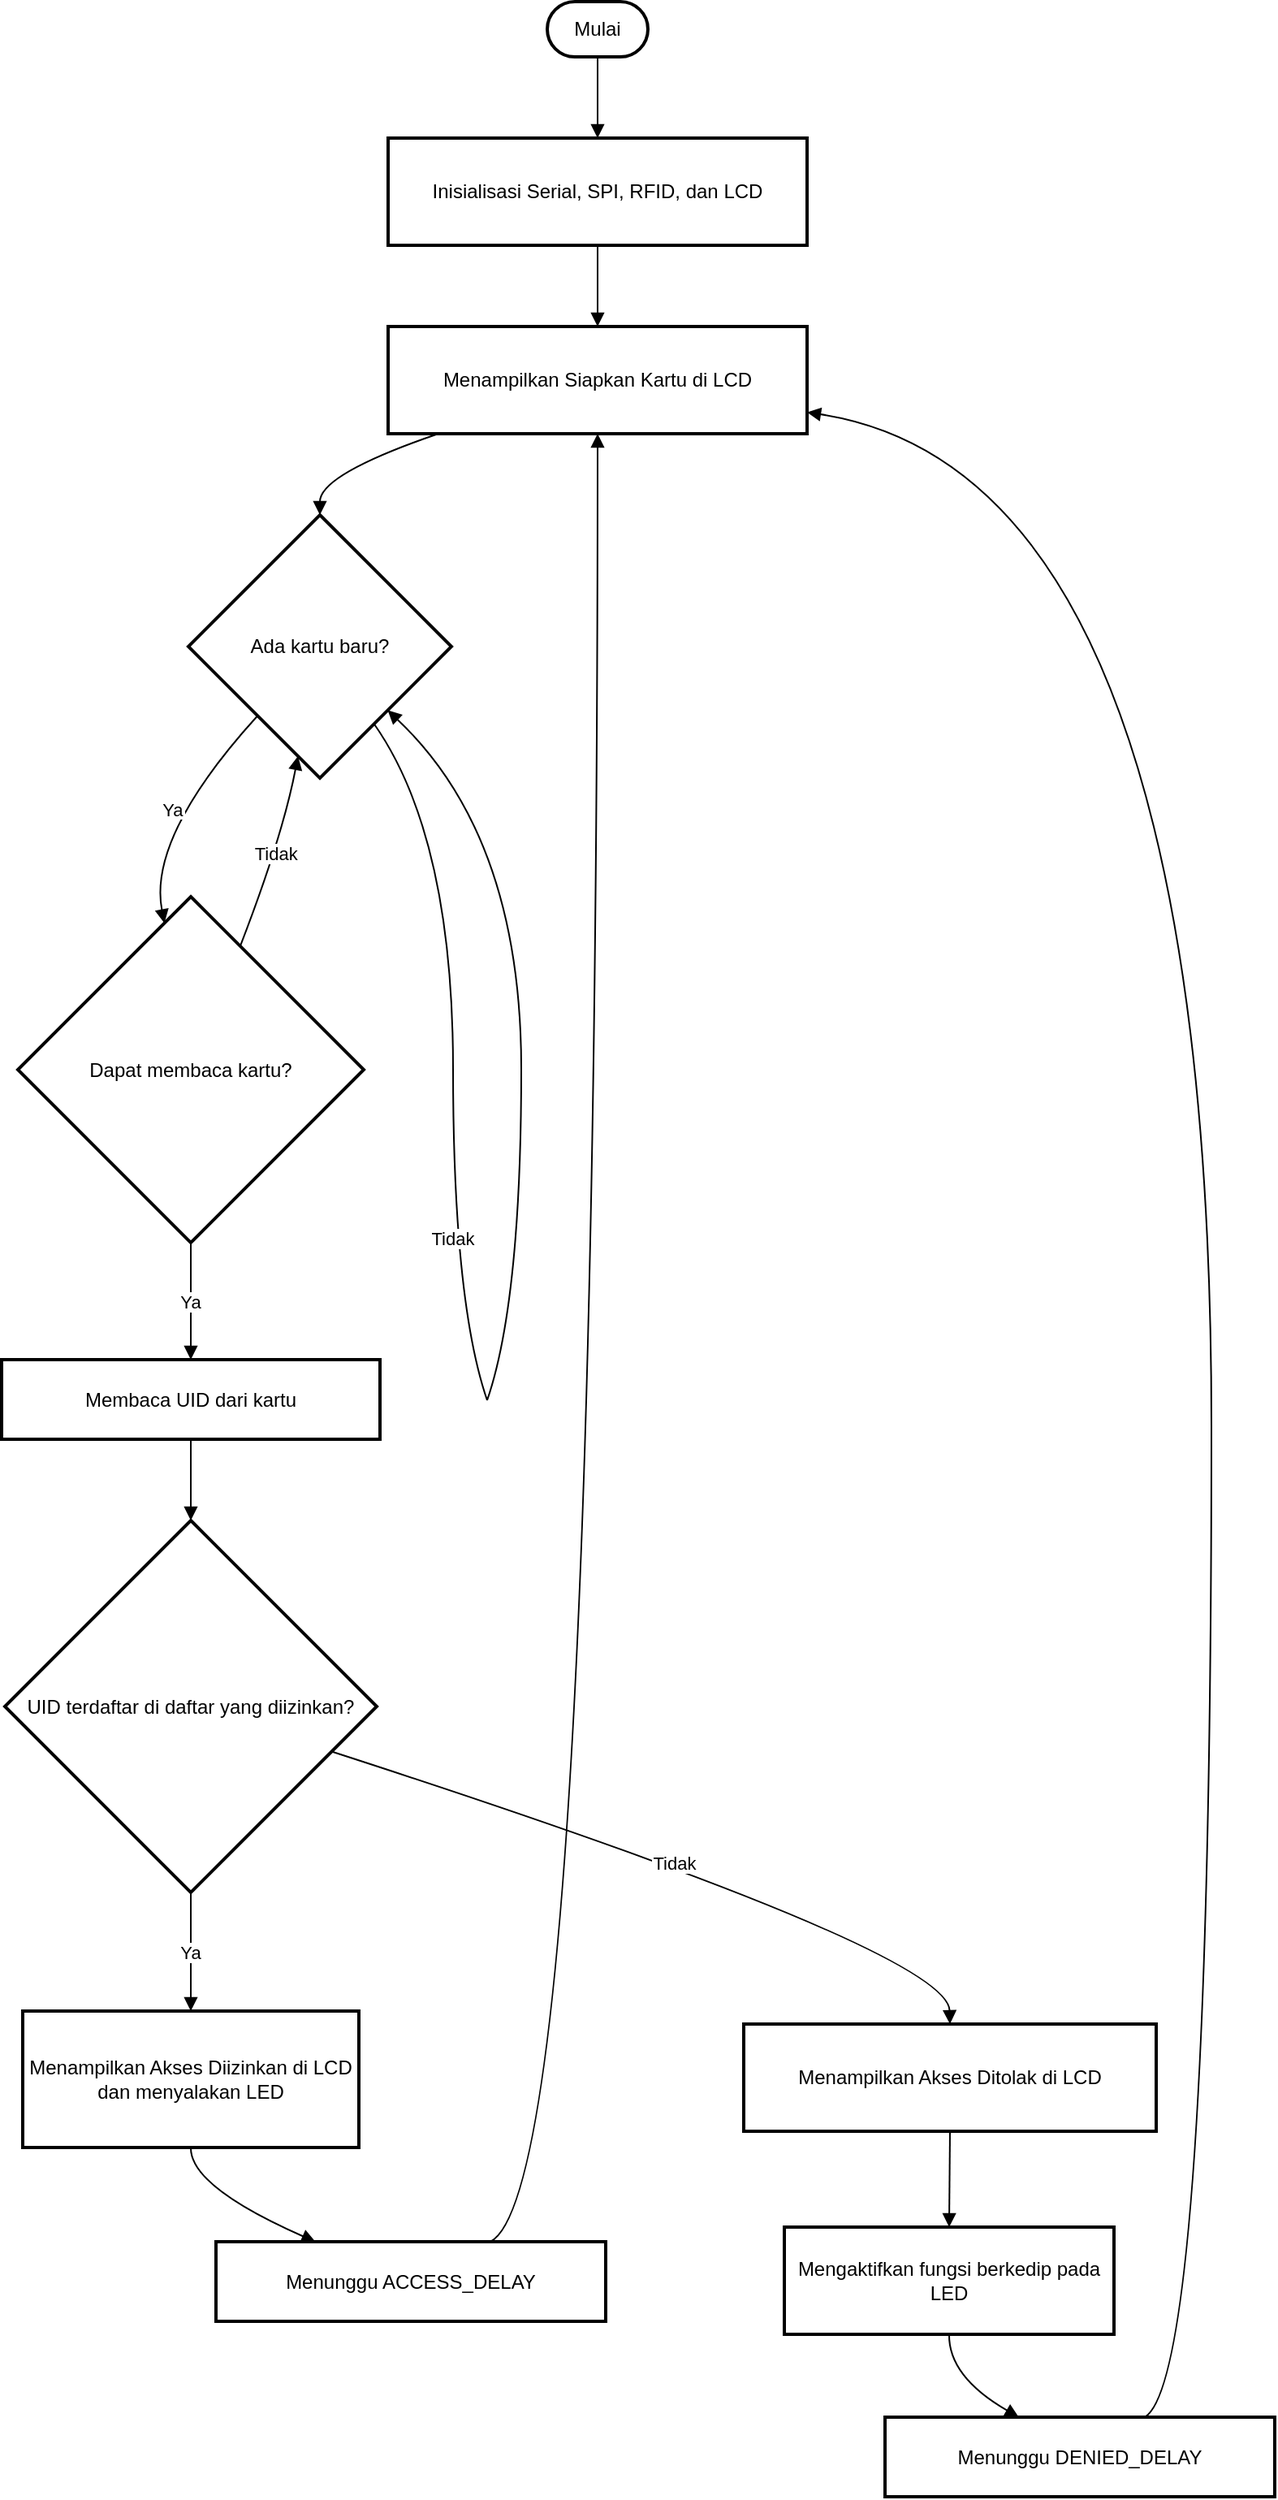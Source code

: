 <mxfile version="24.7.17">
  <diagram name="Page-1" id="NVD3vQKXjCRLtghHY5Pb">
    <mxGraphModel dx="1444" dy="811" grid="1" gridSize="10" guides="1" tooltips="1" connect="1" arrows="1" fold="1" page="1" pageScale="1" pageWidth="827" pageHeight="1169" math="0" shadow="0">
      <root>
        <mxCell id="0" />
        <mxCell id="1" parent="0" />
        <mxCell id="wf9n5IbUz2YSudq9JtEY-4" value="Mulai" style="rounded=1;whiteSpace=wrap;arcSize=50;strokeWidth=2;" vertex="1" parent="1">
          <mxGeometry x="376" y="100" width="62" height="34" as="geometry" />
        </mxCell>
        <mxCell id="wf9n5IbUz2YSudq9JtEY-5" value="Inisialisasi Serial, SPI, RFID, dan LCD" style="whiteSpace=wrap;strokeWidth=2;" vertex="1" parent="1">
          <mxGeometry x="278" y="184" width="258" height="66" as="geometry" />
        </mxCell>
        <mxCell id="wf9n5IbUz2YSudq9JtEY-6" value="Menampilkan Siapkan Kartu di LCD" style="whiteSpace=wrap;strokeWidth=2;" vertex="1" parent="1">
          <mxGeometry x="278" y="300" width="258" height="66" as="geometry" />
        </mxCell>
        <mxCell id="wf9n5IbUz2YSudq9JtEY-7" value="Ada kartu baru?" style="rhombus;strokeWidth=2;whiteSpace=wrap;" vertex="1" parent="1">
          <mxGeometry x="155" y="416" width="162" height="162" as="geometry" />
        </mxCell>
        <mxCell id="wf9n5IbUz2YSudq9JtEY-8" value="Dapat membaca kartu?" style="rhombus;strokeWidth=2;whiteSpace=wrap;" vertex="1" parent="1">
          <mxGeometry x="50" y="651" width="213" height="213" as="geometry" />
        </mxCell>
        <mxCell id="wf9n5IbUz2YSudq9JtEY-9" value="Membaca UID dari kartu" style="whiteSpace=wrap;strokeWidth=2;" vertex="1" parent="1">
          <mxGeometry x="40" y="936" width="233" height="49" as="geometry" />
        </mxCell>
        <mxCell id="wf9n5IbUz2YSudq9JtEY-10" value="UID terdaftar di daftar yang diizinkan?" style="rhombus;strokeWidth=2;whiteSpace=wrap;" vertex="1" parent="1">
          <mxGeometry x="42" y="1035" width="229" height="229" as="geometry" />
        </mxCell>
        <mxCell id="wf9n5IbUz2YSudq9JtEY-11" value="Menampilkan Akses Diizinkan di LCD dan menyalakan LED" style="whiteSpace=wrap;strokeWidth=2;" vertex="1" parent="1">
          <mxGeometry x="53" y="1337" width="207" height="84" as="geometry" />
        </mxCell>
        <mxCell id="wf9n5IbUz2YSudq9JtEY-12" value="Menunggu ACCESS_DELAY" style="whiteSpace=wrap;strokeWidth=2;" vertex="1" parent="1">
          <mxGeometry x="172" y="1479" width="240" height="49" as="geometry" />
        </mxCell>
        <mxCell id="wf9n5IbUz2YSudq9JtEY-13" value="Menampilkan Akses Ditolak di LCD" style="whiteSpace=wrap;strokeWidth=2;" vertex="1" parent="1">
          <mxGeometry x="497" y="1345" width="254" height="66" as="geometry" />
        </mxCell>
        <mxCell id="wf9n5IbUz2YSudq9JtEY-14" value="Mengaktifkan fungsi berkedip pada LED" style="whiteSpace=wrap;strokeWidth=2;" vertex="1" parent="1">
          <mxGeometry x="522" y="1470" width="203" height="66" as="geometry" />
        </mxCell>
        <mxCell id="wf9n5IbUz2YSudq9JtEY-15" value="Menunggu DENIED_DELAY" style="whiteSpace=wrap;strokeWidth=2;" vertex="1" parent="1">
          <mxGeometry x="584" y="1587" width="240" height="49" as="geometry" />
        </mxCell>
        <mxCell id="wf9n5IbUz2YSudq9JtEY-16" value="" style="whiteSpace=wrap;strokeWidth=2;" vertex="1" parent="1">
          <mxGeometry x="318" y="757" as="geometry" />
        </mxCell>
        <mxCell id="wf9n5IbUz2YSudq9JtEY-17" value="" style="whiteSpace=wrap;strokeWidth=2;" vertex="1" parent="1">
          <mxGeometry x="339" y="961" as="geometry" />
        </mxCell>
        <mxCell id="wf9n5IbUz2YSudq9JtEY-18" value="" style="curved=1;startArrow=none;endArrow=block;exitX=0.5;exitY=0.99;entryX=0.5;entryY=-0.01;rounded=0;" edge="1" parent="1" source="wf9n5IbUz2YSudq9JtEY-4" target="wf9n5IbUz2YSudq9JtEY-5">
          <mxGeometry relative="1" as="geometry">
            <Array as="points" />
          </mxGeometry>
        </mxCell>
        <mxCell id="wf9n5IbUz2YSudq9JtEY-19" value="" style="curved=1;startArrow=none;endArrow=block;exitX=0.5;exitY=1;entryX=0.5;entryY=0;rounded=0;" edge="1" parent="1" source="wf9n5IbUz2YSudq9JtEY-5" target="wf9n5IbUz2YSudq9JtEY-6">
          <mxGeometry relative="1" as="geometry">
            <Array as="points" />
          </mxGeometry>
        </mxCell>
        <mxCell id="wf9n5IbUz2YSudq9JtEY-20" value="" style="curved=1;startArrow=none;endArrow=block;exitX=0.12;exitY=1;entryX=0.5;entryY=0;rounded=0;" edge="1" parent="1" source="wf9n5IbUz2YSudq9JtEY-6" target="wf9n5IbUz2YSudq9JtEY-7">
          <mxGeometry relative="1" as="geometry">
            <Array as="points">
              <mxPoint x="236" y="391" />
            </Array>
          </mxGeometry>
        </mxCell>
        <mxCell id="wf9n5IbUz2YSudq9JtEY-21" value="" style="curved=1;startArrow=none;endArrow=none;exitX=0.85;exitY=1;entryX=-Infinity;entryY=Infinity;rounded=0;" edge="1" parent="1" source="wf9n5IbUz2YSudq9JtEY-7" target="wf9n5IbUz2YSudq9JtEY-16">
          <mxGeometry relative="1" as="geometry">
            <Array as="points">
              <mxPoint x="318" y="614" />
            </Array>
          </mxGeometry>
        </mxCell>
        <mxCell id="wf9n5IbUz2YSudq9JtEY-22" value="Tidak" style="curved=1;startArrow=none;endArrow=none;exitX=-Infinity;exitY=Infinity;entryX=-Infinity;entryY=-Infinity;rounded=0;" edge="1" parent="1" source="wf9n5IbUz2YSudq9JtEY-16" target="wf9n5IbUz2YSudq9JtEY-17">
          <mxGeometry relative="1" as="geometry">
            <Array as="points">
              <mxPoint x="318" y="900" />
            </Array>
          </mxGeometry>
        </mxCell>
        <mxCell id="wf9n5IbUz2YSudq9JtEY-23" value="" style="curved=1;startArrow=none;endArrow=block;exitX=-Infinity;exitY=-Infinity;entryX=1;entryY=0.97;rounded=0;" edge="1" parent="1" source="wf9n5IbUz2YSudq9JtEY-17" target="wf9n5IbUz2YSudq9JtEY-7">
          <mxGeometry relative="1" as="geometry">
            <Array as="points">
              <mxPoint x="360" y="900" />
              <mxPoint x="360" y="614" />
            </Array>
          </mxGeometry>
        </mxCell>
        <mxCell id="wf9n5IbUz2YSudq9JtEY-24" value="Ya" style="curved=1;startArrow=none;endArrow=block;exitX=0.05;exitY=1;entryX=0.41;entryY=0;rounded=0;" edge="1" parent="1" source="wf9n5IbUz2YSudq9JtEY-7" target="wf9n5IbUz2YSudq9JtEY-8">
          <mxGeometry relative="1" as="geometry">
            <Array as="points">
              <mxPoint x="130" y="614" />
            </Array>
          </mxGeometry>
        </mxCell>
        <mxCell id="wf9n5IbUz2YSudq9JtEY-25" value="Tidak" style="curved=1;startArrow=none;endArrow=block;exitX=0.7;exitY=0;entryX=0.4;entryY=1;rounded=0;" edge="1" parent="1" source="wf9n5IbUz2YSudq9JtEY-8" target="wf9n5IbUz2YSudq9JtEY-7">
          <mxGeometry relative="1" as="geometry">
            <Array as="points">
              <mxPoint x="213" y="614" />
            </Array>
          </mxGeometry>
        </mxCell>
        <mxCell id="wf9n5IbUz2YSudq9JtEY-26" value="Ya" style="curved=1;startArrow=none;endArrow=block;exitX=0.5;exitY=1;entryX=0.5;entryY=0.01;rounded=0;" edge="1" parent="1" source="wf9n5IbUz2YSudq9JtEY-8" target="wf9n5IbUz2YSudq9JtEY-9">
          <mxGeometry relative="1" as="geometry">
            <Array as="points" />
          </mxGeometry>
        </mxCell>
        <mxCell id="wf9n5IbUz2YSudq9JtEY-27" value="" style="curved=1;startArrow=none;endArrow=block;exitX=0.5;exitY=1;entryX=0.5;entryY=0;rounded=0;" edge="1" parent="1" source="wf9n5IbUz2YSudq9JtEY-9" target="wf9n5IbUz2YSudq9JtEY-10">
          <mxGeometry relative="1" as="geometry">
            <Array as="points" />
          </mxGeometry>
        </mxCell>
        <mxCell id="wf9n5IbUz2YSudq9JtEY-28" value="Ya" style="curved=1;startArrow=none;endArrow=block;exitX=0.5;exitY=1;entryX=0.5;entryY=-0.01;rounded=0;" edge="1" parent="1" source="wf9n5IbUz2YSudq9JtEY-10" target="wf9n5IbUz2YSudq9JtEY-11">
          <mxGeometry relative="1" as="geometry">
            <Array as="points" />
          </mxGeometry>
        </mxCell>
        <mxCell id="wf9n5IbUz2YSudq9JtEY-29" value="" style="curved=1;startArrow=none;endArrow=block;exitX=0.5;exitY=0.99;entryX=0.26;entryY=0.01;rounded=0;" edge="1" parent="1" source="wf9n5IbUz2YSudq9JtEY-11" target="wf9n5IbUz2YSudq9JtEY-12">
          <mxGeometry relative="1" as="geometry">
            <Array as="points">
              <mxPoint x="156" y="1445" />
            </Array>
          </mxGeometry>
        </mxCell>
        <mxCell id="wf9n5IbUz2YSudq9JtEY-30" value="" style="curved=1;startArrow=none;endArrow=block;exitX=0.7;exitY=0.01;entryX=0.5;entryY=1;rounded=0;" edge="1" parent="1" source="wf9n5IbUz2YSudq9JtEY-12" target="wf9n5IbUz2YSudq9JtEY-6">
          <mxGeometry relative="1" as="geometry">
            <Array as="points">
              <mxPoint x="407" y="1445" />
            </Array>
          </mxGeometry>
        </mxCell>
        <mxCell id="wf9n5IbUz2YSudq9JtEY-31" value="Tidak" style="curved=1;startArrow=none;endArrow=block;exitX=1;exitY=0.66;entryX=0.5;entryY=0.01;rounded=0;" edge="1" parent="1" source="wf9n5IbUz2YSudq9JtEY-10" target="wf9n5IbUz2YSudq9JtEY-13">
          <mxGeometry relative="1" as="geometry">
            <Array as="points">
              <mxPoint x="623" y="1300" />
            </Array>
          </mxGeometry>
        </mxCell>
        <mxCell id="wf9n5IbUz2YSudq9JtEY-32" value="" style="curved=1;startArrow=none;endArrow=block;exitX=0.5;exitY=1.01;entryX=0.5;entryY=0.01;rounded=0;" edge="1" parent="1" source="wf9n5IbUz2YSudq9JtEY-13" target="wf9n5IbUz2YSudq9JtEY-14">
          <mxGeometry relative="1" as="geometry">
            <Array as="points" />
          </mxGeometry>
        </mxCell>
        <mxCell id="wf9n5IbUz2YSudq9JtEY-33" value="" style="curved=1;startArrow=none;endArrow=block;exitX=0.5;exitY=1.01;entryX=0.34;entryY=-0.01;rounded=0;" edge="1" parent="1" source="wf9n5IbUz2YSudq9JtEY-14" target="wf9n5IbUz2YSudq9JtEY-15">
          <mxGeometry relative="1" as="geometry">
            <Array as="points">
              <mxPoint x="623" y="1562" />
            </Array>
          </mxGeometry>
        </mxCell>
        <mxCell id="wf9n5IbUz2YSudq9JtEY-34" value="" style="curved=1;startArrow=none;endArrow=block;exitX=0.67;exitY=-0.01;entryX=1;entryY=0.8;rounded=0;" edge="1" parent="1" source="wf9n5IbUz2YSudq9JtEY-15" target="wf9n5IbUz2YSudq9JtEY-6">
          <mxGeometry relative="1" as="geometry">
            <Array as="points">
              <mxPoint x="785" y="1562" />
              <mxPoint x="785" y="391" />
            </Array>
          </mxGeometry>
        </mxCell>
      </root>
    </mxGraphModel>
  </diagram>
</mxfile>
